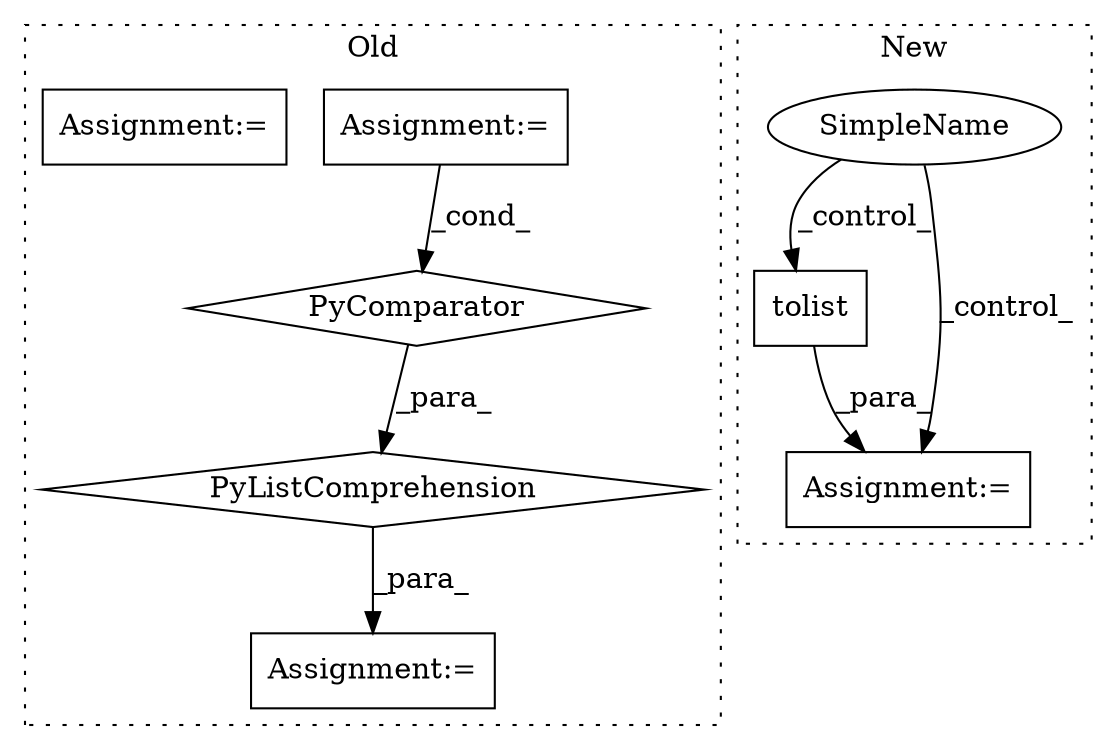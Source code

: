 digraph G {
subgraph cluster0 {
1 [label="PyComparator" a="113" s="8542" l="50" shape="diamond"];
3 [label="Assignment:=" a="7" s="8542" l="50" shape="box"];
4 [label="PyListComprehension" a="109" s="8474" l="126" shape="diamond"];
5 [label="Assignment:=" a="7" s="8460" l="14" shape="box"];
8 [label="Assignment:=" a="7" s="8400" l="1" shape="box"];
label = "Old";
style="dotted";
}
subgraph cluster1 {
2 [label="tolist" a="32" s="8597" l="8" shape="box"];
6 [label="Assignment:=" a="7" s="8579" l="1" shape="box"];
7 [label="SimpleName" a="42" s="7820" l="3" shape="ellipse"];
label = "New";
style="dotted";
}
1 -> 4 [label="_para_"];
2 -> 6 [label="_para_"];
3 -> 1 [label="_cond_"];
4 -> 5 [label="_para_"];
7 -> 6 [label="_control_"];
7 -> 2 [label="_control_"];
}